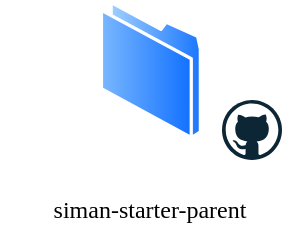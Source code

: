 <mxfile version="22.0.4" type="github">
  <diagram name="Página-1" id="RnSbfc3wUmpdfaLmwqcw">
    <mxGraphModel dx="794" dy="478" grid="1" gridSize="10" guides="1" tooltips="1" connect="1" arrows="1" fold="1" page="1" pageScale="1" pageWidth="827" pageHeight="1169" math="0" shadow="0">
      <root>
        <mxCell id="0" />
        <mxCell id="1" parent="0" />
        <mxCell id="1fK6M1Fmoo9OVRviugGx-2" value="" style="image;aspect=fixed;perimeter=ellipsePerimeter;html=1;align=center;shadow=0;dashed=0;spacingTop=3;image=img/lib/active_directory/folder.svg;" vertex="1" parent="1">
          <mxGeometry x="378.9" y="80" width="51.1" height="70" as="geometry" />
        </mxCell>
        <mxCell id="1fK6M1Fmoo9OVRviugGx-3" value="" style="dashed=0;outlineConnect=0;html=1;align=center;labelPosition=center;verticalLabelPosition=bottom;verticalAlign=top;shape=mxgraph.weblogos.github" vertex="1" parent="1">
          <mxGeometry x="440" y="130" width="30" height="30" as="geometry" />
        </mxCell>
        <mxCell id="1fK6M1Fmoo9OVRviugGx-4" value="siman-starter-parent" style="text;strokeColor=none;align=center;fillColor=none;html=1;verticalAlign=middle;whiteSpace=wrap;rounded=0;fontFamily=Lucida Console;" vertex="1" parent="1">
          <mxGeometry x="329.45" y="170" width="150" height="30" as="geometry" />
        </mxCell>
      </root>
    </mxGraphModel>
  </diagram>
</mxfile>
